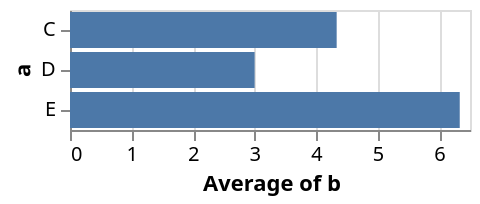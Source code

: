{
    "$schema": "https://vega.github.io/schema/vega-lite/v2.json",
    "data": {
        "values": [
            {
                "a": "C",
                "b": 2
            },
            {
                "a": "C",
                "b": 7
            },
            {
                "a": "C",
                "b": 4
            },
            {
                "a": "D",
                "b": 1
            },
            {
                "a": "D",
                "b": 2
            },
            {
                "a": "D",
                "b": 6
            },
            {
                "a": "E",
                "b": 8
            },
            {
                "a": "E",
                "b": 4
            },
            {
                "a": "E",
                "b": 7
            }
        ]
    },
    "encoding": {
        "x": {
            "aggregate": "average",
            "field": "b",
            "type": "quantitative"
        },
        "y": {
            "field": "a",
            "type": "nominal"
        }
    },
    "mark": "bar"
}